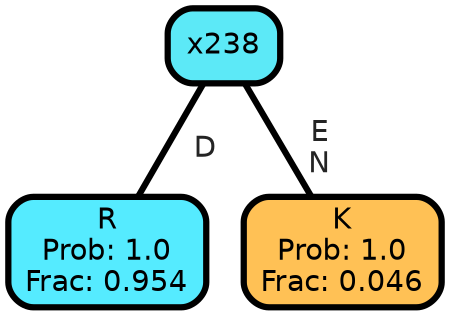 graph Tree {
node [shape=box, style="filled, rounded",color="black",penwidth="3",fontcolor="black",                 fontname=helvetica] ;
graph [ranksep="0 equally", splines=straight,                 bgcolor=transparent, dpi=200] ;
edge [fontname=helvetica, fontweight=bold,fontcolor=grey14,color=black] ;
0 [label="R
Prob: 1.0
Frac: 0.954", fillcolor="#55ebff"] ;
1 [label="x238", fillcolor="#5ce9f7"] ;
2 [label="K
Prob: 1.0
Frac: 0.046", fillcolor="#ffc155"] ;
1 -- 0 [label=" D",penwidth=3] ;
1 -- 2 [label=" E\n N",penwidth=3] ;
{rank = same;}}